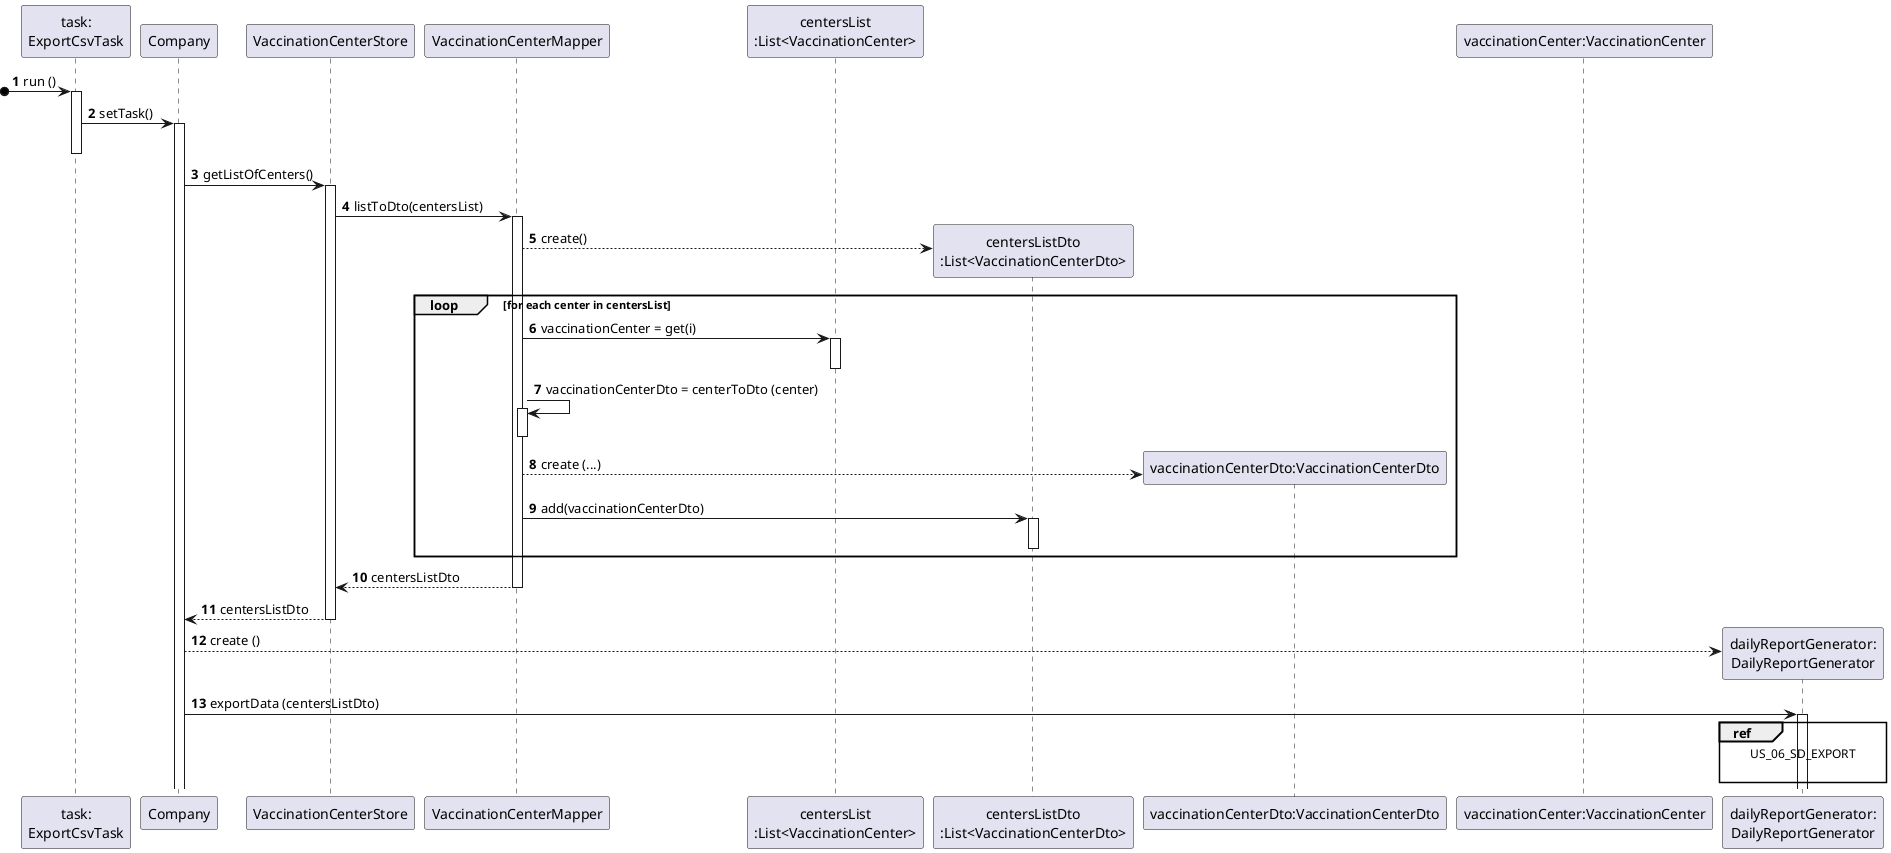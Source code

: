 @startuml

autonumber


participant "task:\nExportCsvTask" as task
participant Company as company


participant VaccinationCenterStore as centerstore
participant VaccinationCenterMapper as centermapper
participant "centersList\n:List<VaccinationCenter>" as centerlist
participant "centersListDto\n:List<VaccinationCenterDto>" as centerlistdto
participant "vaccinationCenterDto:VaccinationCenterDto" as centerdto
participant "vaccinationCenter:VaccinationCenter" as center

participant "dailyReportGenerator:\nDailyReportGenerator" as generator

?o-> task : run ()

activate task
task -> company : setTask()

activate company
deactivate task
company -> centerstore : getListOfCenters()


activate centerstore

centerstore -> centermapper : listToDto(centersList)

activate centermapper

create centerlistdto
centermapper --> centerlistdto : create()

loop for each center in centersList

centermapper -> centerlist : vaccinationCenter = get(i)
activate centerlist

deactivate centerlist

centermapper -> centermapper : vaccinationCenterDto = centerToDto (center)
activate centermapper
deactivate centermapper

create centerdto

centermapper --> centerdto : create (...)

centermapper -> centerlistdto : add(vaccinationCenterDto)
activate centerlistdto
deactivate centerlistdto

end

centermapper --> centerstore : centersListDto
deactivate centermapper

centerstore --> company : centersListDto

deactivate centerstore

create generator

company --> generator : create ()

company -> generator : exportData (centersListDto)

activate generator

ref over generator
US_06_SD_EXPORT

end






@enduml